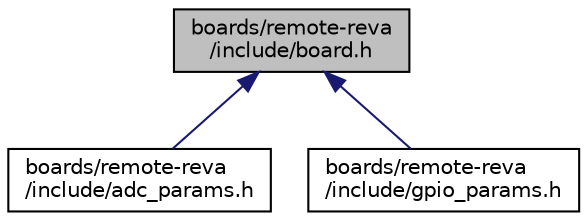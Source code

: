 digraph "boards/remote-reva/include/board.h"
{
 // LATEX_PDF_SIZE
  edge [fontname="Helvetica",fontsize="10",labelfontname="Helvetica",labelfontsize="10"];
  node [fontname="Helvetica",fontsize="10",shape=record];
  Node1 [label="boards/remote-reva\l/include/board.h",height=0.2,width=0.4,color="black", fillcolor="grey75", style="filled", fontcolor="black",tooltip="Board specific definitions for the RE-Mote board Revision A."];
  Node1 -> Node2 [dir="back",color="midnightblue",fontsize="10",style="solid",fontname="Helvetica"];
  Node2 [label="boards/remote-reva\l/include/adc_params.h",height=0.2,width=0.4,color="black", fillcolor="white", style="filled",URL="$remote-reva_2include_2adc__params_8h.html",tooltip="Board specific configuration of direct mapped ADC."];
  Node1 -> Node3 [dir="back",color="midnightblue",fontsize="10",style="solid",fontname="Helvetica"];
  Node3 [label="boards/remote-reva\l/include/gpio_params.h",height=0.2,width=0.4,color="black", fillcolor="white", style="filled",URL="$remote-reva_2include_2gpio__params_8h.html",tooltip="Board specific configuration of direct mapped GPIOs."];
}
